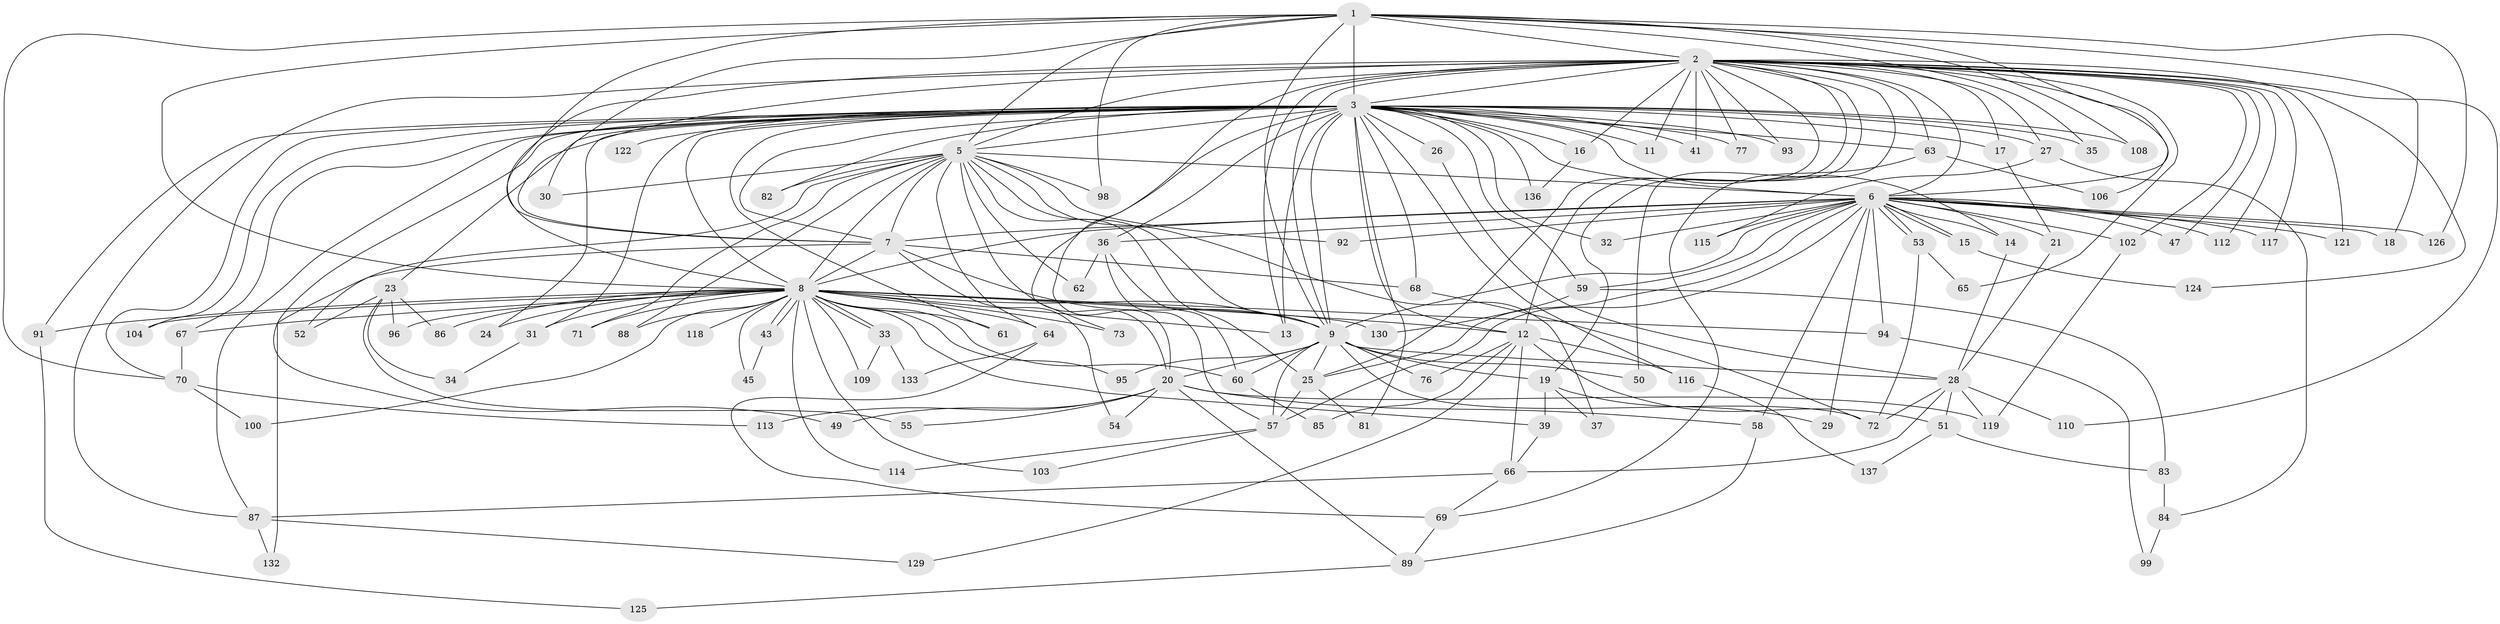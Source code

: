 // original degree distribution, {18: 0.0072992700729927005, 23: 0.0072992700729927005, 26: 0.0072992700729927005, 30: 0.0072992700729927005, 22: 0.0072992700729927005, 33: 0.0072992700729927005, 11: 0.0072992700729927005, 37: 0.0072992700729927005, 20: 0.014598540145985401, 2: 0.5401459854014599, 5: 0.043795620437956206, 3: 0.1897810218978102, 4: 0.10218978102189781, 6: 0.029197080291970802, 7: 0.014598540145985401, 8: 0.0072992700729927005}
// Generated by graph-tools (version 1.1) at 2025/41/03/06/25 10:41:34]
// undirected, 109 vertices, 244 edges
graph export_dot {
graph [start="1"]
  node [color=gray90,style=filled];
  1 [super="+56"];
  2 [super="+10"];
  3 [super="+4"];
  5 [super="+97"];
  6 [super="+105"];
  7 [super="+22"];
  8 [super="+44"];
  9 [super="+107"];
  11;
  12 [super="+38"];
  13 [super="+42"];
  14;
  15;
  16 [super="+46"];
  17;
  18;
  19 [super="+131"];
  20 [super="+40"];
  21;
  23;
  24;
  25 [super="+90"];
  26 [super="+79"];
  27 [super="+120"];
  28 [super="+48"];
  29;
  30;
  31;
  32;
  33;
  34;
  35;
  36 [super="+80"];
  37;
  39;
  41;
  43;
  45;
  47;
  49;
  50;
  51;
  52;
  53;
  54;
  55 [super="+101"];
  57 [super="+78"];
  58;
  59;
  60 [super="+127"];
  61;
  62;
  63;
  64 [super="+135"];
  65;
  66 [super="+75"];
  67;
  68;
  69;
  70 [super="+128"];
  71;
  72 [super="+74"];
  73;
  76;
  77;
  81;
  82;
  83;
  84;
  85;
  86;
  87 [super="+111"];
  88;
  89 [super="+123"];
  91;
  92;
  93;
  94;
  95;
  96;
  98;
  99;
  100;
  102;
  103;
  104;
  106;
  108;
  109;
  110;
  112;
  113;
  114;
  115;
  116;
  117;
  118;
  119 [super="+134"];
  121;
  122;
  124;
  125;
  126;
  129;
  130;
  132;
  133;
  136;
  137;
  1 -- 2 [weight=2];
  1 -- 3 [weight=2];
  1 -- 5;
  1 -- 6;
  1 -- 7;
  1 -- 8;
  1 -- 9;
  1 -- 18;
  1 -- 30;
  1 -- 35;
  1 -- 70;
  1 -- 98;
  1 -- 108;
  1 -- 126;
  2 -- 3 [weight=4];
  2 -- 5 [weight=2];
  2 -- 6 [weight=2];
  2 -- 7 [weight=2];
  2 -- 8 [weight=2];
  2 -- 9 [weight=2];
  2 -- 16 [weight=2];
  2 -- 19;
  2 -- 27;
  2 -- 47;
  2 -- 50;
  2 -- 63;
  2 -- 65;
  2 -- 93;
  2 -- 102;
  2 -- 110;
  2 -- 117;
  2 -- 11;
  2 -- 12;
  2 -- 77;
  2 -- 17;
  2 -- 87;
  2 -- 41;
  2 -- 106;
  2 -- 112;
  2 -- 121;
  2 -- 124;
  2 -- 20;
  2 -- 25;
  2 -- 13;
  3 -- 5 [weight=2];
  3 -- 6 [weight=2];
  3 -- 7 [weight=2];
  3 -- 8 [weight=2];
  3 -- 9 [weight=2];
  3 -- 11;
  3 -- 13;
  3 -- 16;
  3 -- 17;
  3 -- 26 [weight=2];
  3 -- 32;
  3 -- 35;
  3 -- 49;
  3 -- 63;
  3 -- 81;
  3 -- 104;
  3 -- 108;
  3 -- 122 [weight=2];
  3 -- 136;
  3 -- 67;
  3 -- 68;
  3 -- 73;
  3 -- 77;
  3 -- 14;
  3 -- 82;
  3 -- 23;
  3 -- 24;
  3 -- 27 [weight=2];
  3 -- 91;
  3 -- 93;
  3 -- 31;
  3 -- 36;
  3 -- 41;
  3 -- 116;
  3 -- 59;
  3 -- 61;
  3 -- 12;
  3 -- 87;
  3 -- 70;
  5 -- 6;
  5 -- 7;
  5 -- 8 [weight=2];
  5 -- 9;
  5 -- 20;
  5 -- 30;
  5 -- 37;
  5 -- 52;
  5 -- 62;
  5 -- 64;
  5 -- 71;
  5 -- 82;
  5 -- 88;
  5 -- 92;
  5 -- 98;
  5 -- 25;
  6 -- 7;
  6 -- 8;
  6 -- 9;
  6 -- 14;
  6 -- 15 [weight=2];
  6 -- 15;
  6 -- 18;
  6 -- 21;
  6 -- 25;
  6 -- 29;
  6 -- 32;
  6 -- 36;
  6 -- 47;
  6 -- 53;
  6 -- 53;
  6 -- 57;
  6 -- 58;
  6 -- 59;
  6 -- 92;
  6 -- 94;
  6 -- 102;
  6 -- 112;
  6 -- 115;
  6 -- 117;
  6 -- 121;
  6 -- 126;
  7 -- 8 [weight=2];
  7 -- 9;
  7 -- 132;
  7 -- 68;
  7 -- 54;
  8 -- 9;
  8 -- 12;
  8 -- 13;
  8 -- 24;
  8 -- 31;
  8 -- 33;
  8 -- 33;
  8 -- 39;
  8 -- 43;
  8 -- 43;
  8 -- 45;
  8 -- 60;
  8 -- 61;
  8 -- 67;
  8 -- 71;
  8 -- 73;
  8 -- 86;
  8 -- 88;
  8 -- 91;
  8 -- 94;
  8 -- 95;
  8 -- 100;
  8 -- 104;
  8 -- 109;
  8 -- 114;
  8 -- 118 [weight=2];
  8 -- 130;
  8 -- 64;
  8 -- 96;
  8 -- 103;
  9 -- 19 [weight=2];
  9 -- 20;
  9 -- 25;
  9 -- 50;
  9 -- 60;
  9 -- 76;
  9 -- 95;
  9 -- 72;
  9 -- 28;
  9 -- 57;
  12 -- 51;
  12 -- 116;
  12 -- 129;
  12 -- 66;
  12 -- 85;
  12 -- 76;
  14 -- 28;
  15 -- 124;
  16 -- 136;
  17 -- 21;
  19 -- 29;
  19 -- 37;
  19 -- 39;
  20 -- 54;
  20 -- 89;
  20 -- 113;
  20 -- 119;
  20 -- 49;
  20 -- 55;
  20 -- 58;
  21 -- 28;
  23 -- 34;
  23 -- 52;
  23 -- 55 [weight=2];
  23 -- 86;
  23 -- 96;
  25 -- 57;
  25 -- 81;
  26 -- 28;
  27 -- 84;
  27 -- 115;
  28 -- 51;
  28 -- 110;
  28 -- 119;
  28 -- 72;
  28 -- 66;
  31 -- 34;
  33 -- 109;
  33 -- 133;
  36 -- 62;
  36 -- 57;
  36 -- 60;
  39 -- 66;
  43 -- 45;
  51 -- 83;
  51 -- 137;
  53 -- 65;
  53 -- 72;
  57 -- 114;
  57 -- 103;
  58 -- 89;
  59 -- 83;
  59 -- 130;
  60 -- 85;
  63 -- 69;
  63 -- 106;
  64 -- 133;
  64 -- 69;
  66 -- 69;
  66 -- 87;
  67 -- 70;
  68 -- 72;
  69 -- 89;
  70 -- 100;
  70 -- 113;
  83 -- 84;
  84 -- 99;
  87 -- 129;
  87 -- 132;
  89 -- 125;
  91 -- 125;
  94 -- 99;
  102 -- 119;
  116 -- 137;
}
